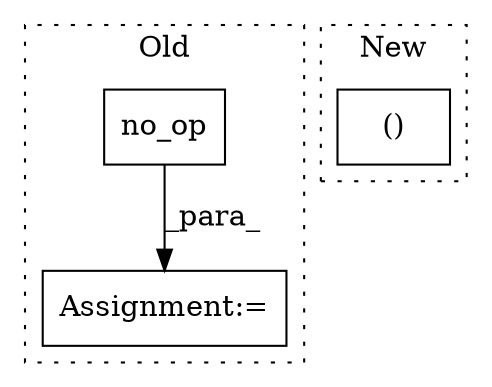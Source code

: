 digraph G {
subgraph cluster0 {
1 [label="no_op" a="32" s="5295" l="7" shape="box"];
3 [label="Assignment:=" a="7" s="5283" l="1" shape="box"];
label = "Old";
style="dotted";
}
subgraph cluster1 {
2 [label="()" a="106" s="5489" l="35" shape="box"];
label = "New";
style="dotted";
}
1 -> 3 [label="_para_"];
}